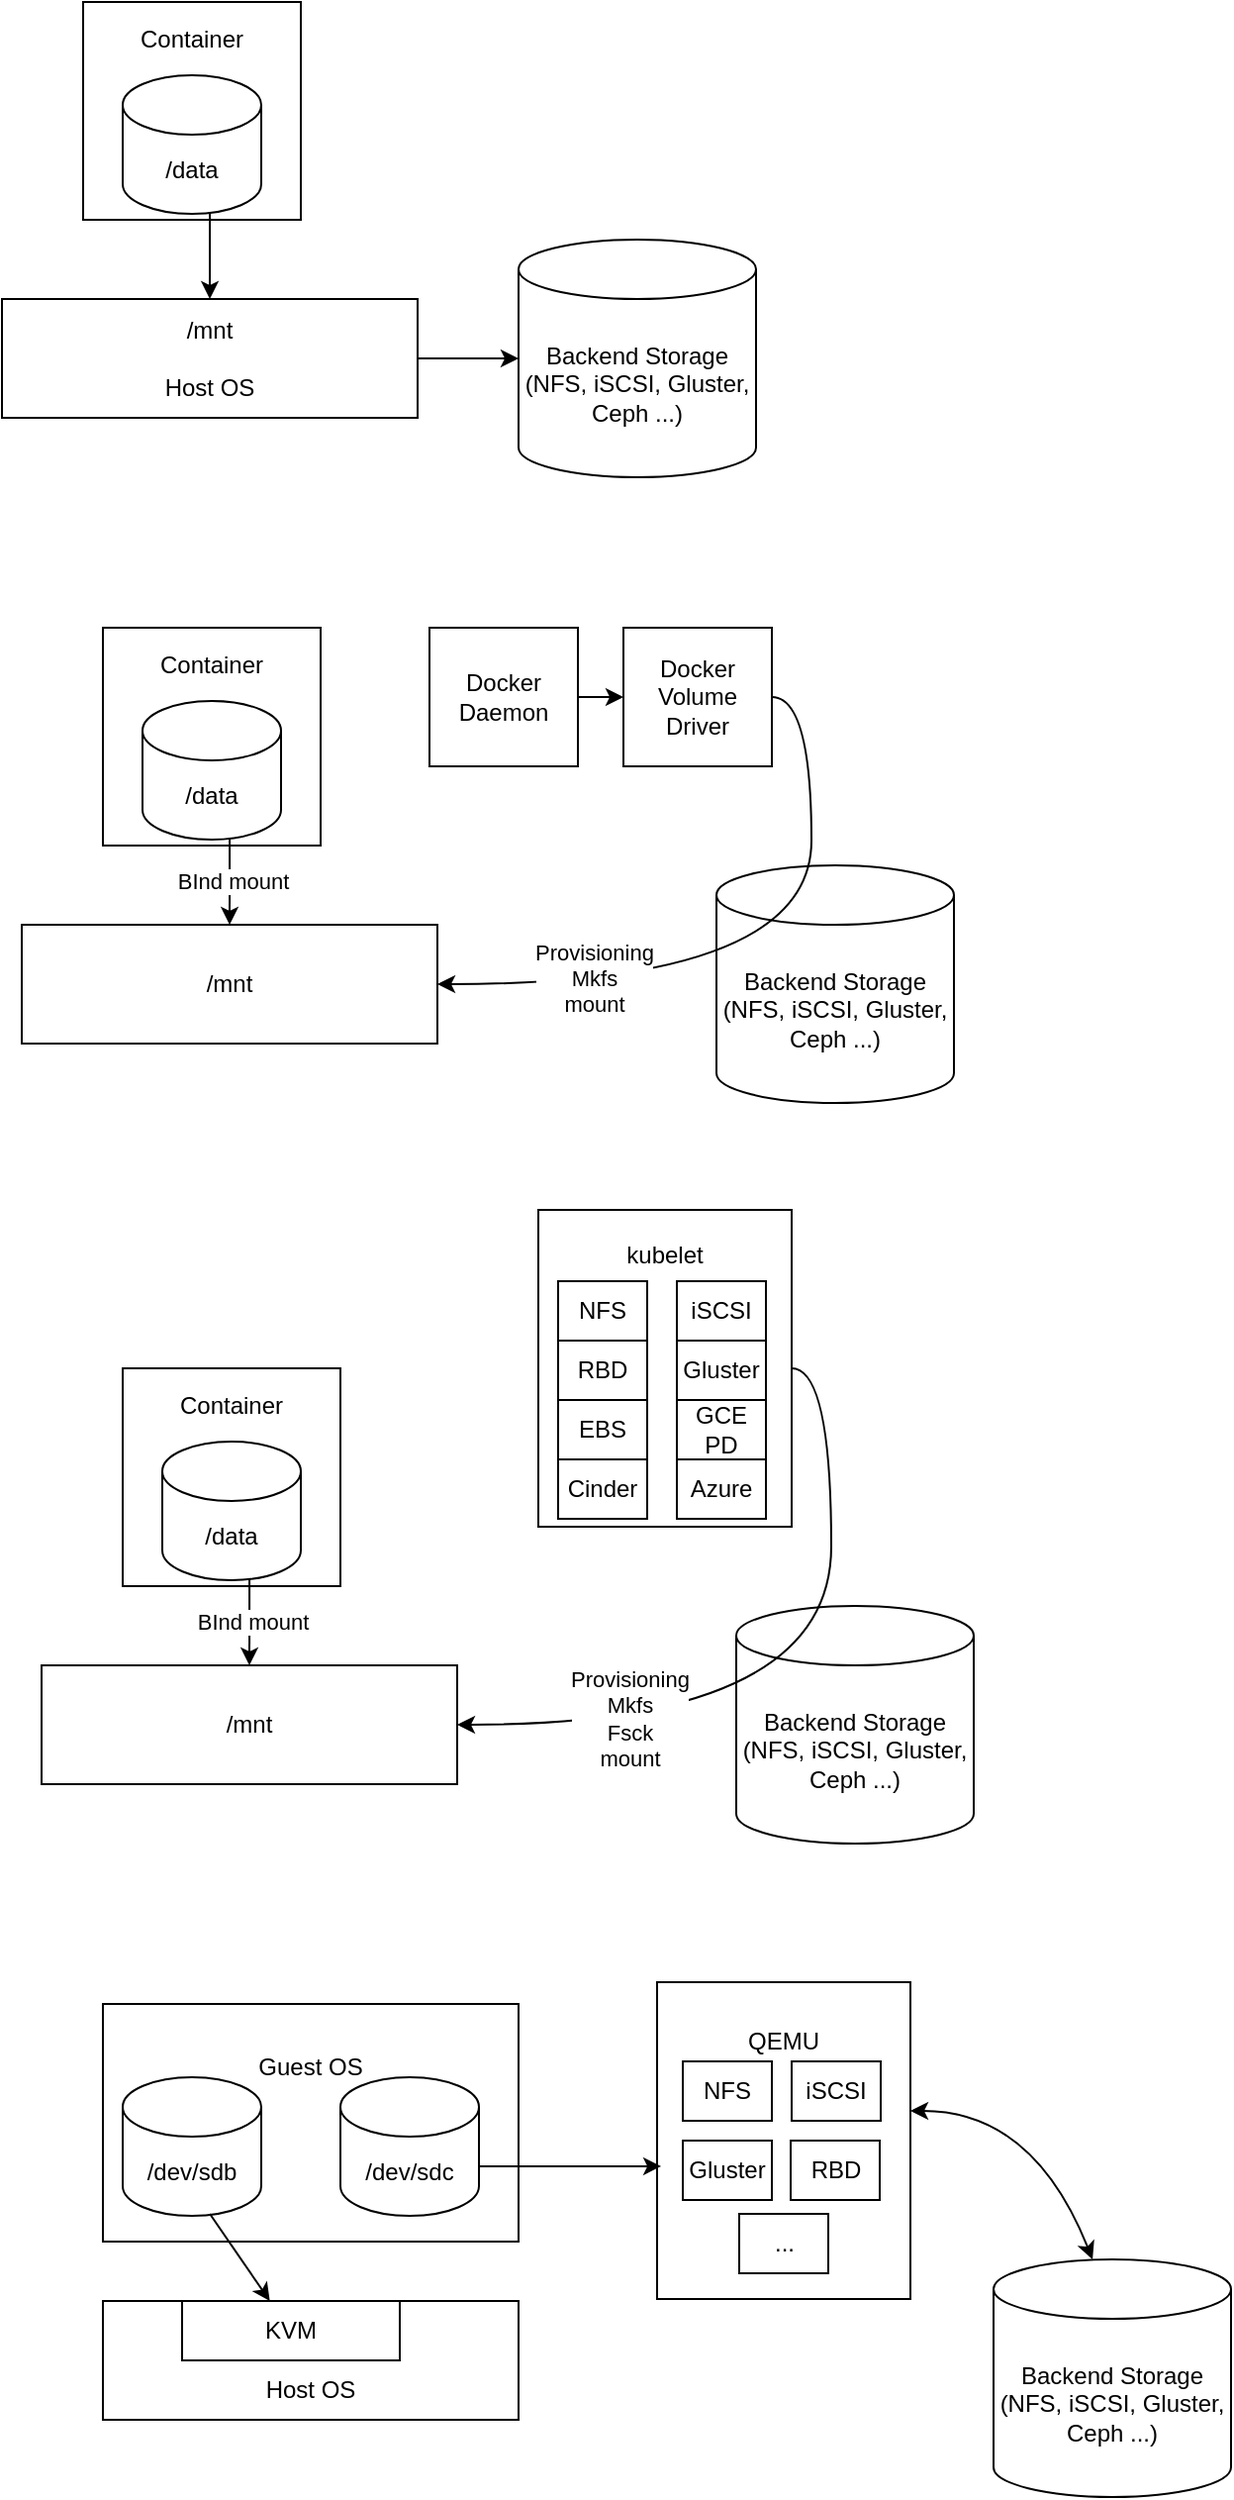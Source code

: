 <mxfile version="16.4.3" type="github">
  <diagram id="qgHEqQOMFWDJMN6MNCsv" name="Page-1">
    <mxGraphModel dx="1254" dy="746" grid="1" gridSize="10" guides="1" tooltips="1" connect="1" arrows="1" fold="1" page="1" pageScale="1" pageWidth="850" pageHeight="1100" math="0" shadow="0">
      <root>
        <mxCell id="0" />
        <mxCell id="1" parent="0" />
        <mxCell id="_wl-bGsMftItGD1j7Wp_-56" value="Guest OS&lt;br&gt;&lt;br&gt;&lt;br&gt;&lt;br&gt;&lt;br&gt;" style="rounded=0;whiteSpace=wrap;html=1;" vertex="1" parent="1">
          <mxGeometry x="260" y="1091" width="210" height="120" as="geometry" />
        </mxCell>
        <mxCell id="_wl-bGsMftItGD1j7Wp_-1" value="Container&lt;br&gt;&lt;br&gt;&lt;br&gt;&lt;br&gt;&lt;br&gt;&lt;br&gt;" style="whiteSpace=wrap;html=1;aspect=fixed;" vertex="1" parent="1">
          <mxGeometry x="250" y="80" width="110" height="110" as="geometry" />
        </mxCell>
        <mxCell id="_wl-bGsMftItGD1j7Wp_-2" value="/data" style="shape=cylinder3;whiteSpace=wrap;html=1;boundedLbl=1;backgroundOutline=1;size=15;" vertex="1" parent="1">
          <mxGeometry x="270" y="117" width="70" height="70" as="geometry" />
        </mxCell>
        <mxCell id="_wl-bGsMftItGD1j7Wp_-4" value="/mnt&lt;br&gt;&lt;br&gt;Host OS" style="rounded=0;whiteSpace=wrap;html=1;" vertex="1" parent="1">
          <mxGeometry x="209" y="230" width="210" height="60" as="geometry" />
        </mxCell>
        <mxCell id="_wl-bGsMftItGD1j7Wp_-5" value="Backend Storage&lt;br&gt;(NFS, iSCSI, Gluster, Ceph ...)" style="shape=cylinder3;whiteSpace=wrap;html=1;boundedLbl=1;backgroundOutline=1;size=15;" vertex="1" parent="1">
          <mxGeometry x="470" y="200" width="120" height="120" as="geometry" />
        </mxCell>
        <mxCell id="_wl-bGsMftItGD1j7Wp_-6" value="" style="endArrow=classic;html=1;rounded=0;exitX=0.629;exitY=0.986;exitDx=0;exitDy=0;exitPerimeter=0;" edge="1" parent="1" source="_wl-bGsMftItGD1j7Wp_-2" target="_wl-bGsMftItGD1j7Wp_-4">
          <mxGeometry width="50" height="50" relative="1" as="geometry">
            <mxPoint x="400" y="350" as="sourcePoint" />
            <mxPoint x="450" y="300" as="targetPoint" />
          </mxGeometry>
        </mxCell>
        <mxCell id="_wl-bGsMftItGD1j7Wp_-7" value="" style="endArrow=classic;html=1;rounded=0;" edge="1" parent="1" source="_wl-bGsMftItGD1j7Wp_-4" target="_wl-bGsMftItGD1j7Wp_-5">
          <mxGeometry width="50" height="50" relative="1" as="geometry">
            <mxPoint x="400" y="350" as="sourcePoint" />
            <mxPoint x="450" y="300" as="targetPoint" />
          </mxGeometry>
        </mxCell>
        <mxCell id="_wl-bGsMftItGD1j7Wp_-8" value="Container&lt;br&gt;&lt;br&gt;&lt;br&gt;&lt;br&gt;&lt;br&gt;&lt;br&gt;" style="whiteSpace=wrap;html=1;aspect=fixed;" vertex="1" parent="1">
          <mxGeometry x="260" y="396" width="110" height="110" as="geometry" />
        </mxCell>
        <mxCell id="_wl-bGsMftItGD1j7Wp_-9" value="/data" style="shape=cylinder3;whiteSpace=wrap;html=1;boundedLbl=1;backgroundOutline=1;size=15;" vertex="1" parent="1">
          <mxGeometry x="280" y="433" width="70" height="70" as="geometry" />
        </mxCell>
        <mxCell id="_wl-bGsMftItGD1j7Wp_-10" value="/mnt" style="rounded=0;whiteSpace=wrap;html=1;" vertex="1" parent="1">
          <mxGeometry x="219" y="546" width="210" height="60" as="geometry" />
        </mxCell>
        <mxCell id="_wl-bGsMftItGD1j7Wp_-11" value="Backend Storage&lt;br&gt;(NFS, iSCSI, Gluster, Ceph ...)" style="shape=cylinder3;whiteSpace=wrap;html=1;boundedLbl=1;backgroundOutline=1;size=15;" vertex="1" parent="1">
          <mxGeometry x="570" y="516" width="120" height="120" as="geometry" />
        </mxCell>
        <mxCell id="_wl-bGsMftItGD1j7Wp_-12" value="&amp;nbsp;BInd mount" style="endArrow=classic;html=1;rounded=0;exitX=0.629;exitY=0.986;exitDx=0;exitDy=0;exitPerimeter=0;" edge="1" parent="1" source="_wl-bGsMftItGD1j7Wp_-9" target="_wl-bGsMftItGD1j7Wp_-10">
          <mxGeometry width="50" height="50" relative="1" as="geometry">
            <mxPoint x="410" y="666" as="sourcePoint" />
            <mxPoint x="460" y="616" as="targetPoint" />
          </mxGeometry>
        </mxCell>
        <mxCell id="_wl-bGsMftItGD1j7Wp_-14" value="Docker &lt;br&gt;Daemon" style="rounded=0;whiteSpace=wrap;html=1;" vertex="1" parent="1">
          <mxGeometry x="425" y="396" width="75" height="70" as="geometry" />
        </mxCell>
        <mxCell id="_wl-bGsMftItGD1j7Wp_-15" value="Docker &lt;br&gt;Volume Driver" style="rounded=0;whiteSpace=wrap;html=1;" vertex="1" parent="1">
          <mxGeometry x="523" y="396" width="75" height="70" as="geometry" />
        </mxCell>
        <mxCell id="_wl-bGsMftItGD1j7Wp_-16" value="" style="endArrow=classic;html=1;rounded=0;exitX=1;exitY=0.5;exitDx=0;exitDy=0;entryX=0;entryY=0.5;entryDx=0;entryDy=0;" edge="1" parent="1" source="_wl-bGsMftItGD1j7Wp_-14" target="_wl-bGsMftItGD1j7Wp_-15">
          <mxGeometry width="50" height="50" relative="1" as="geometry">
            <mxPoint x="400" y="470" as="sourcePoint" />
            <mxPoint x="450" y="420" as="targetPoint" />
          </mxGeometry>
        </mxCell>
        <mxCell id="_wl-bGsMftItGD1j7Wp_-19" value="Container&lt;br&gt;&lt;br&gt;&lt;br&gt;&lt;br&gt;&lt;br&gt;&lt;br&gt;" style="whiteSpace=wrap;html=1;aspect=fixed;" vertex="1" parent="1">
          <mxGeometry x="270" y="770" width="110" height="110" as="geometry" />
        </mxCell>
        <mxCell id="_wl-bGsMftItGD1j7Wp_-20" value="/data" style="shape=cylinder3;whiteSpace=wrap;html=1;boundedLbl=1;backgroundOutline=1;size=15;" vertex="1" parent="1">
          <mxGeometry x="290" y="807" width="70" height="70" as="geometry" />
        </mxCell>
        <mxCell id="_wl-bGsMftItGD1j7Wp_-21" value="/mnt" style="rounded=0;whiteSpace=wrap;html=1;" vertex="1" parent="1">
          <mxGeometry x="229" y="920" width="210" height="60" as="geometry" />
        </mxCell>
        <mxCell id="_wl-bGsMftItGD1j7Wp_-24" value="Backend Storage&lt;br&gt;(NFS, iSCSI, Gluster, Ceph ...)" style="shape=cylinder3;whiteSpace=wrap;html=1;boundedLbl=1;backgroundOutline=1;size=15;" vertex="1" parent="1">
          <mxGeometry x="580" y="890" width="120" height="120" as="geometry" />
        </mxCell>
        <mxCell id="_wl-bGsMftItGD1j7Wp_-25" value="&amp;nbsp;BInd mount" style="endArrow=classic;html=1;rounded=0;exitX=0.629;exitY=0.986;exitDx=0;exitDy=0;exitPerimeter=0;" edge="1" parent="1" source="_wl-bGsMftItGD1j7Wp_-20" target="_wl-bGsMftItGD1j7Wp_-21">
          <mxGeometry width="50" height="50" relative="1" as="geometry">
            <mxPoint x="420" y="1040" as="sourcePoint" />
            <mxPoint x="470" y="990" as="targetPoint" />
          </mxGeometry>
        </mxCell>
        <mxCell id="_wl-bGsMftItGD1j7Wp_-27" value="kubelet&lt;br&gt;&lt;br&gt;&lt;br&gt;&lt;br&gt;&lt;br&gt;&lt;br&gt;&lt;br&gt;&lt;br&gt;&lt;br&gt;" style="rounded=0;whiteSpace=wrap;html=1;" vertex="1" parent="1">
          <mxGeometry x="480" y="690" width="128" height="160" as="geometry" />
        </mxCell>
        <mxCell id="_wl-bGsMftItGD1j7Wp_-17" style="edgeStyle=orthogonalEdgeStyle;rounded=0;orthogonalLoop=1;jettySize=auto;html=1;exitX=1;exitY=0.5;exitDx=0;exitDy=0;entryX=1;entryY=0.5;entryDx=0;entryDy=0;curved=1;sketch=0;" edge="1" parent="1" source="_wl-bGsMftItGD1j7Wp_-15" target="_wl-bGsMftItGD1j7Wp_-10">
          <mxGeometry relative="1" as="geometry" />
        </mxCell>
        <mxCell id="_wl-bGsMftItGD1j7Wp_-18" value="Provisioning&lt;br&gt;Mkfs&lt;br&gt;mount" style="edgeLabel;html=1;align=center;verticalAlign=middle;resizable=0;points=[];" vertex="1" connectable="0" parent="_wl-bGsMftItGD1j7Wp_-17">
          <mxGeometry x="0.554" y="-3" relative="1" as="geometry">
            <mxPoint as="offset" />
          </mxGeometry>
        </mxCell>
        <mxCell id="_wl-bGsMftItGD1j7Wp_-22" style="edgeStyle=orthogonalEdgeStyle;rounded=0;orthogonalLoop=1;jettySize=auto;html=1;exitX=1;exitY=0.5;exitDx=0;exitDy=0;entryX=1;entryY=0.5;entryDx=0;entryDy=0;curved=1;" edge="1" parent="1" source="_wl-bGsMftItGD1j7Wp_-27" target="_wl-bGsMftItGD1j7Wp_-21">
          <mxGeometry relative="1" as="geometry" />
        </mxCell>
        <mxCell id="_wl-bGsMftItGD1j7Wp_-23" value="Provisioning&lt;br&gt;Mkfs&lt;br&gt;Fsck&lt;br&gt;mount" style="edgeLabel;html=1;align=center;verticalAlign=middle;resizable=0;points=[];" vertex="1" connectable="0" parent="_wl-bGsMftItGD1j7Wp_-22">
          <mxGeometry x="0.554" y="-3" relative="1" as="geometry">
            <mxPoint as="offset" />
          </mxGeometry>
        </mxCell>
        <mxCell id="_wl-bGsMftItGD1j7Wp_-41" value="" style="group" vertex="1" connectable="0" parent="1">
          <mxGeometry x="490" y="726" width="45" height="120" as="geometry" />
        </mxCell>
        <mxCell id="_wl-bGsMftItGD1j7Wp_-26" value="NFS" style="rounded=0;whiteSpace=wrap;html=1;" vertex="1" parent="_wl-bGsMftItGD1j7Wp_-41">
          <mxGeometry width="45" height="30" as="geometry" />
        </mxCell>
        <mxCell id="_wl-bGsMftItGD1j7Wp_-30" value="RBD" style="rounded=0;whiteSpace=wrap;html=1;" vertex="1" parent="_wl-bGsMftItGD1j7Wp_-41">
          <mxGeometry y="30" width="45" height="30" as="geometry" />
        </mxCell>
        <mxCell id="_wl-bGsMftItGD1j7Wp_-31" value="EBS" style="rounded=0;whiteSpace=wrap;html=1;" vertex="1" parent="_wl-bGsMftItGD1j7Wp_-41">
          <mxGeometry y="60" width="45" height="30" as="geometry" />
        </mxCell>
        <mxCell id="_wl-bGsMftItGD1j7Wp_-32" value="Cinder" style="rounded=0;whiteSpace=wrap;html=1;" vertex="1" parent="_wl-bGsMftItGD1j7Wp_-41">
          <mxGeometry y="90" width="45" height="30" as="geometry" />
        </mxCell>
        <mxCell id="_wl-bGsMftItGD1j7Wp_-42" value="" style="group" vertex="1" connectable="0" parent="1">
          <mxGeometry x="550" y="726" width="45" height="120" as="geometry" />
        </mxCell>
        <mxCell id="_wl-bGsMftItGD1j7Wp_-37" value="iSCSI" style="rounded=0;whiteSpace=wrap;html=1;" vertex="1" parent="_wl-bGsMftItGD1j7Wp_-42">
          <mxGeometry width="45" height="30" as="geometry" />
        </mxCell>
        <mxCell id="_wl-bGsMftItGD1j7Wp_-38" value="Gluster" style="rounded=0;whiteSpace=wrap;html=1;" vertex="1" parent="_wl-bGsMftItGD1j7Wp_-42">
          <mxGeometry y="30" width="45" height="30" as="geometry" />
        </mxCell>
        <mxCell id="_wl-bGsMftItGD1j7Wp_-39" value="GCE&lt;br&gt;PD" style="rounded=0;whiteSpace=wrap;html=1;" vertex="1" parent="_wl-bGsMftItGD1j7Wp_-42">
          <mxGeometry y="60" width="45" height="30" as="geometry" />
        </mxCell>
        <mxCell id="_wl-bGsMftItGD1j7Wp_-40" value="Azure" style="rounded=0;whiteSpace=wrap;html=1;" vertex="1" parent="_wl-bGsMftItGD1j7Wp_-42">
          <mxGeometry y="90" width="45" height="30" as="geometry" />
        </mxCell>
        <mxCell id="_wl-bGsMftItGD1j7Wp_-50" value="/dev/sdb" style="shape=cylinder3;whiteSpace=wrap;html=1;boundedLbl=1;backgroundOutline=1;size=15;" vertex="1" parent="1">
          <mxGeometry x="270" y="1128" width="70" height="70" as="geometry" />
        </mxCell>
        <mxCell id="_wl-bGsMftItGD1j7Wp_-51" value="&lt;br&gt;&lt;br&gt;Host OS" style="rounded=0;whiteSpace=wrap;html=1;" vertex="1" parent="1">
          <mxGeometry x="260" y="1241" width="210" height="60" as="geometry" />
        </mxCell>
        <mxCell id="_wl-bGsMftItGD1j7Wp_-52" value="Backend Storage&lt;br&gt;(NFS, iSCSI, Gluster, Ceph ...)" style="shape=cylinder3;whiteSpace=wrap;html=1;boundedLbl=1;backgroundOutline=1;size=15;" vertex="1" parent="1">
          <mxGeometry x="710" y="1220" width="120" height="120" as="geometry" />
        </mxCell>
        <mxCell id="_wl-bGsMftItGD1j7Wp_-53" value="" style="endArrow=classic;html=1;rounded=0;exitX=0.629;exitY=0.986;exitDx=0;exitDy=0;exitPerimeter=0;" edge="1" parent="1" source="_wl-bGsMftItGD1j7Wp_-50" target="_wl-bGsMftItGD1j7Wp_-51">
          <mxGeometry width="50" height="50" relative="1" as="geometry">
            <mxPoint x="451" y="1361" as="sourcePoint" />
            <mxPoint x="501" y="1311" as="targetPoint" />
          </mxGeometry>
        </mxCell>
        <mxCell id="_wl-bGsMftItGD1j7Wp_-55" value="KVM" style="rounded=0;whiteSpace=wrap;html=1;" vertex="1" parent="1">
          <mxGeometry x="300" y="1241" width="110" height="30" as="geometry" />
        </mxCell>
        <mxCell id="_wl-bGsMftItGD1j7Wp_-58" value="/dev/sdc" style="shape=cylinder3;whiteSpace=wrap;html=1;boundedLbl=1;backgroundOutline=1;size=15;" vertex="1" parent="1">
          <mxGeometry x="380" y="1128" width="70" height="70" as="geometry" />
        </mxCell>
        <mxCell id="_wl-bGsMftItGD1j7Wp_-59" value="QEMU&lt;br&gt;&lt;br&gt;&lt;br&gt;&lt;br&gt;&lt;br&gt;&lt;br&gt;&lt;br&gt;&lt;br&gt;" style="rounded=0;whiteSpace=wrap;html=1;" vertex="1" parent="1">
          <mxGeometry x="540" y="1080" width="128" height="160" as="geometry" />
        </mxCell>
        <mxCell id="_wl-bGsMftItGD1j7Wp_-70" value="NFS" style="rounded=0;whiteSpace=wrap;html=1;" vertex="1" parent="1">
          <mxGeometry x="553" y="1120" width="45" height="30" as="geometry" />
        </mxCell>
        <mxCell id="_wl-bGsMftItGD1j7Wp_-71" value="iSCSI" style="rounded=0;whiteSpace=wrap;html=1;" vertex="1" parent="1">
          <mxGeometry x="608" y="1120" width="45" height="30" as="geometry" />
        </mxCell>
        <mxCell id="_wl-bGsMftItGD1j7Wp_-72" value="Gluster" style="rounded=0;whiteSpace=wrap;html=1;" vertex="1" parent="1">
          <mxGeometry x="553" y="1160" width="45" height="30" as="geometry" />
        </mxCell>
        <mxCell id="_wl-bGsMftItGD1j7Wp_-73" value="RBD" style="rounded=0;whiteSpace=wrap;html=1;" vertex="1" parent="1">
          <mxGeometry x="607.5" y="1160" width="45" height="30" as="geometry" />
        </mxCell>
        <mxCell id="_wl-bGsMftItGD1j7Wp_-74" value="..." style="rounded=0;whiteSpace=wrap;html=1;" vertex="1" parent="1">
          <mxGeometry x="581.5" y="1197" width="45" height="30" as="geometry" />
        </mxCell>
        <mxCell id="_wl-bGsMftItGD1j7Wp_-76" value="" style="endArrow=classic;startArrow=classic;html=1;rounded=0;sketch=0;curved=1;entryX=0.417;entryY=0;entryDx=0;entryDy=0;entryPerimeter=0;exitX=1;exitY=0.406;exitDx=0;exitDy=0;exitPerimeter=0;" edge="1" parent="1" source="_wl-bGsMftItGD1j7Wp_-59" target="_wl-bGsMftItGD1j7Wp_-52">
          <mxGeometry width="50" height="50" relative="1" as="geometry">
            <mxPoint x="668" y="1140" as="sourcePoint" />
            <mxPoint x="718" y="1090" as="targetPoint" />
            <Array as="points">
              <mxPoint x="730" y="1145" />
            </Array>
          </mxGeometry>
        </mxCell>
        <mxCell id="_wl-bGsMftItGD1j7Wp_-78" value="" style="endArrow=classic;html=1;rounded=0;sketch=0;curved=1;exitX=1;exitY=0;exitDx=0;exitDy=45;exitPerimeter=0;entryX=0.016;entryY=0.581;entryDx=0;entryDy=0;entryPerimeter=0;" edge="1" parent="1" source="_wl-bGsMftItGD1j7Wp_-58" target="_wl-bGsMftItGD1j7Wp_-59">
          <mxGeometry width="50" height="50" relative="1" as="geometry">
            <mxPoint x="400" y="1070" as="sourcePoint" />
            <mxPoint x="530" y="1170" as="targetPoint" />
          </mxGeometry>
        </mxCell>
      </root>
    </mxGraphModel>
  </diagram>
</mxfile>

